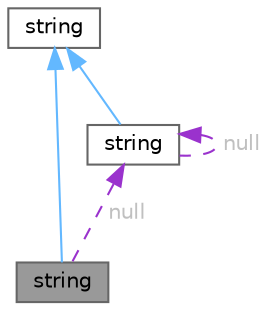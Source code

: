 digraph "string"
{
 // LATEX_PDF_SIZE
  bgcolor="transparent";
  edge [fontname=Helvetica,fontsize=10,labelfontname=Helvetica,labelfontsize=10];
  node [fontname=Helvetica,fontsize=10,shape=box,height=0.2,width=0.4];
  Node1 [id="Node000001",label="string",height=0.2,width=0.4,color="gray40", fillcolor="grey60", style="filled", fontcolor="black",tooltip="A class for handling character strings derived from std::string."];
  Node2 -> Node1 [id="edge1_Node000001_Node000002",dir="back",color="steelblue1",style="solid",tooltip=" "];
  Node2 [id="Node000002",label="string",height=0.2,width=0.4,color="gray40", fillcolor="white", style="filled",tooltip=" "];
  Node3 -> Node1 [id="edge2_Node000001_Node000003",dir="back",color="darkorchid3",style="dashed",tooltip=" ",label=" null",fontcolor="grey" ];
  Node3 [id="Node000003",label="string",height=0.2,width=0.4,color="gray40", fillcolor="white", style="filled",URL="$classFoam_1_1string.html",tooltip="A class for handling character strings derived from std::string."];
  Node2 -> Node3 [id="edge3_Node000003_Node000002",dir="back",color="steelblue1",style="solid",tooltip=" "];
  Node3 -> Node3 [id="edge4_Node000003_Node000003",dir="back",color="darkorchid3",style="dashed",tooltip=" ",label=" null",fontcolor="grey" ];
}
